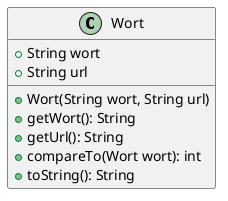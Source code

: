 @startuml

class Wort {
    +String wort
    +String url
    +Wort(String wort, String url)
    +getWort(): String
    +getUrl(): String
    +compareTo(Wort wort): int
    +toString(): String
}

@enduml